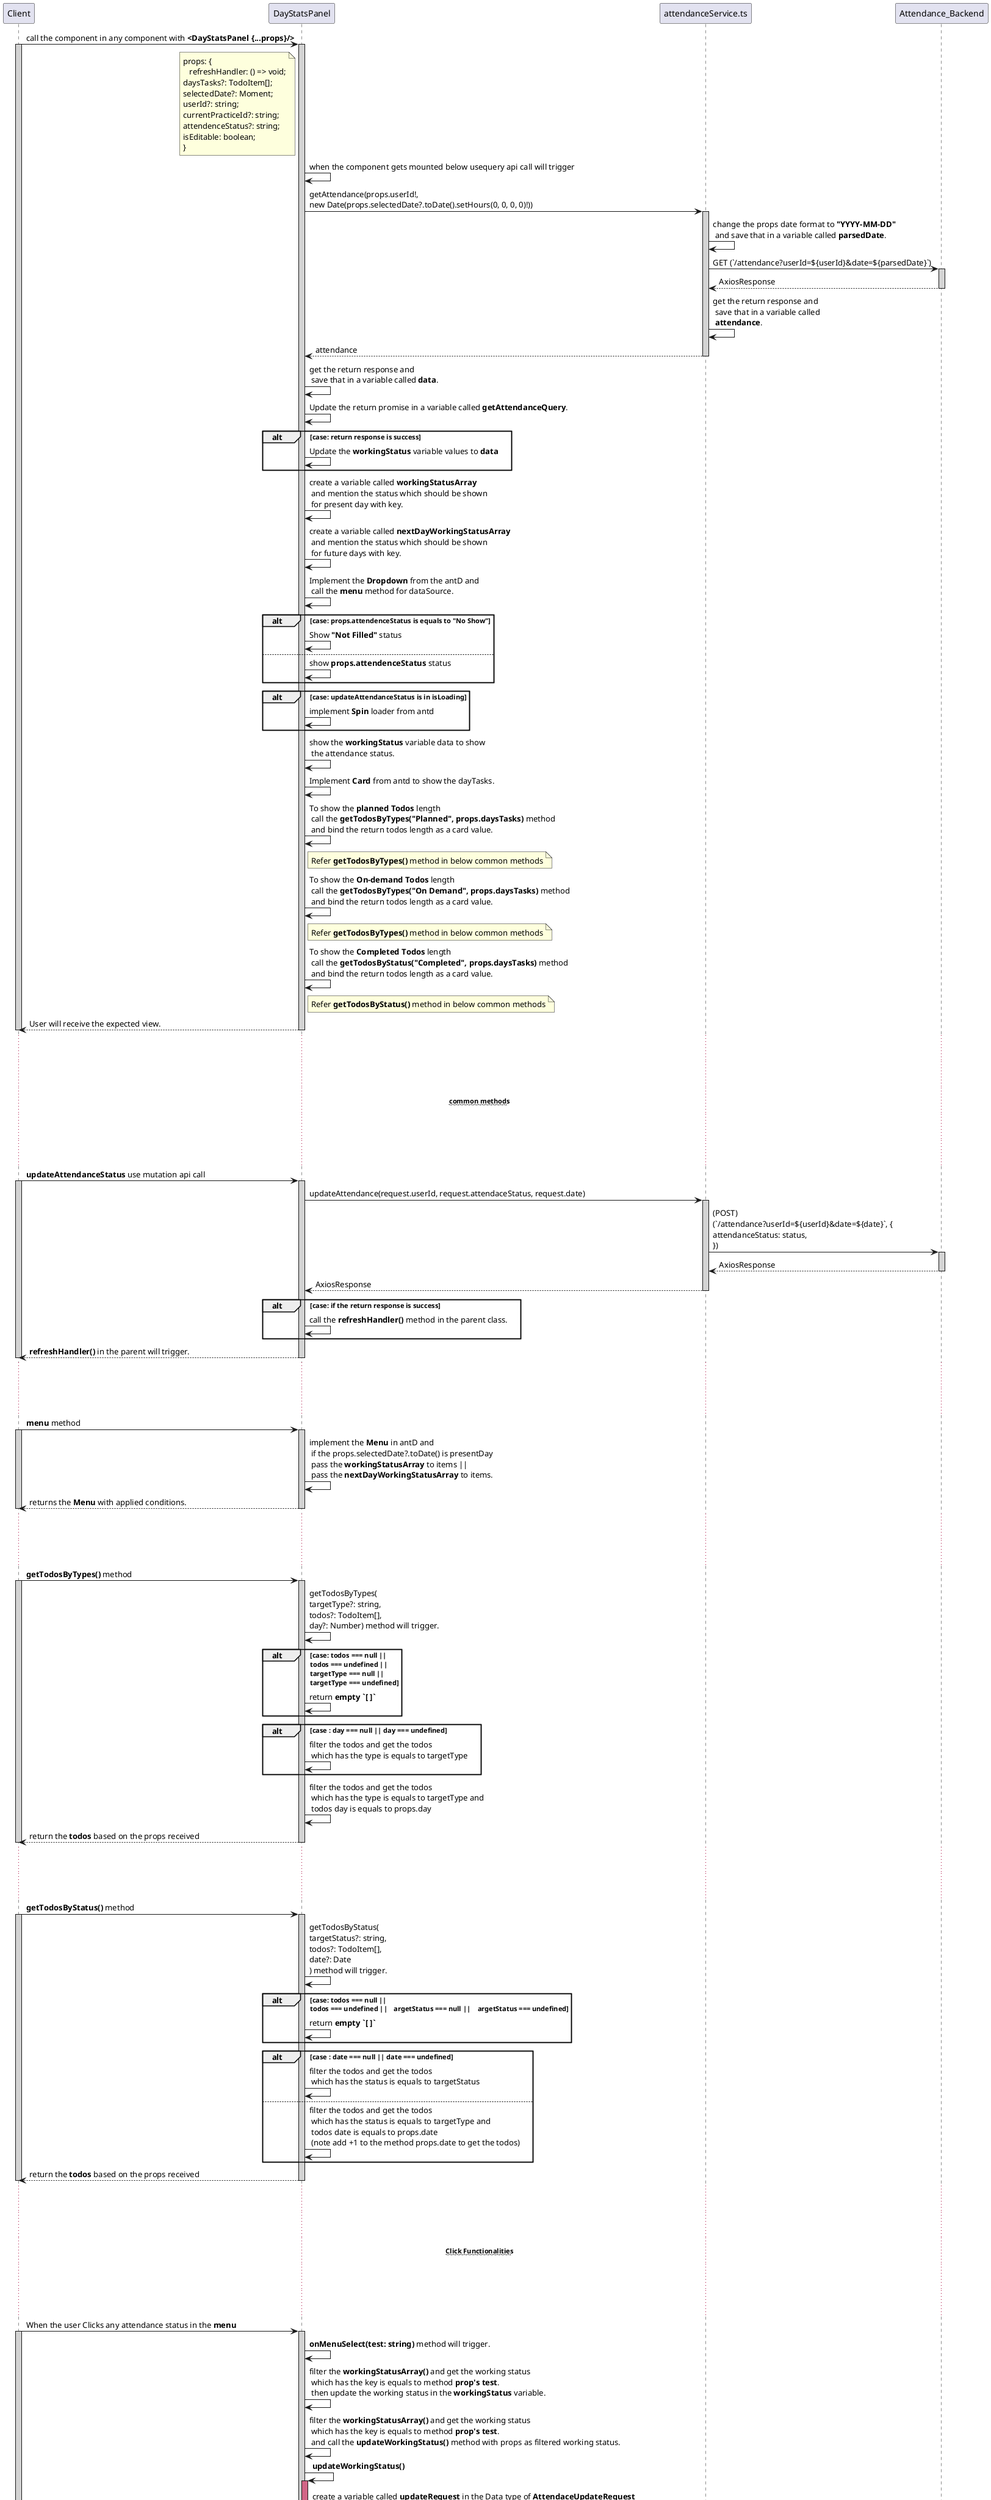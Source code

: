 @startuml Day stats panel
participant Client
participant DayStatsPanel
participant attendanceService.ts
participant Attendance_Backend

Client -> DayStatsPanel : call the component in any component with **<DayStatsPanel {...props}/>**
activate Client #D3D3D3
    activate DayStatsPanel #D3D3D3
        note left of DayStatsPanel : props: {\n   refreshHandler: () => void;\ndaysTasks?: TodoItem[];\nselectedDate?: Moment;\nuserId?: string;\ncurrentPracticeId?: string;\nattendenceStatus?: string;\nisEditable: boolean; \n}
        DayStatsPanel -> DayStatsPanel : when the component gets mounted below usequery api call will trigger
        DayStatsPanel -> attendanceService.ts : getAttendance(props.userId!,\nnew Date(props.selectedDate?.toDate().setHours(0, 0, 0, 0)!))
        activate attendanceService.ts #D3D3D3
            attendanceService.ts -> attendanceService.ts : change the props date format to **"YYYY-MM-DD"**\n and save that in a variable called **parsedDate**.
            attendanceService.ts -> Attendance_Backend : GET (`/attendance?userId=${userId}&date=${parsedDate}`)
            activate Attendance_Backend #D3D3D3
                attendanceService.ts <-- Attendance_Backend : AxiosResponse
            deactivate Attendance_Backend
            attendanceService.ts -> attendanceService.ts : get the return response and\n save that in a variable called\n **attendance**.
            DayStatsPanel <-- attendanceService.ts : attendance
        deactivate attendanceService.ts
        DayStatsPanel -> DayStatsPanel : get the return response and\n save that in a variable called **data**.
        DayStatsPanel -> DayStatsPanel : Update the return promise in a variable called **getAttendanceQuery**.
        alt case: return response is success
            DayStatsPanel -> DayStatsPanel : Update the **workingStatus** variable values to **data** 
        end
        DayStatsPanel -> DayStatsPanel : create a variable called **workingStatusArray**\n and mention the status which should be shown\n for present day with key.
        DayStatsPanel -> DayStatsPanel : create a variable called **nextDayWorkingStatusArray**\n and mention the status which should be shown\n for future days with key.
        DayStatsPanel -> DayStatsPanel : Implement the **Dropdown** from the antD and\n call the **menu** method for dataSource.
        alt case: props.attendenceStatus is equals to "No Show"
            DayStatsPanel -> DayStatsPanel : Show **"Not Filled"** status
        else
            DayStatsPanel -> DayStatsPanel : show **props.attendenceStatus** status
        end
        alt case: **updateAttendanceStatus** is in **isLoading**
            DayStatsPanel -> DayStatsPanel : implement **Spin** loader from antd
        end
        DayStatsPanel -> DayStatsPanel : show the **workingStatus** variable data to show\n the attendance status.
        DayStatsPanel -> DayStatsPanel : Implement **Card** from antd to show the dayTasks.
        DayStatsPanel -> DayStatsPanel : To show the **planned Todos** length\n call the **getTodosByTypes("Planned", props.daysTasks)** method\n and bind the return todos length as a card value.
        note right of DayStatsPanel : Refer **getTodosByTypes()** method in below common methods
        DayStatsPanel -> DayStatsPanel : To show the **On-demand Todos** length\n call the **getTodosByTypes("On Demand", props.daysTasks)** method\n and bind the return todos length as a card value.
        note right of DayStatsPanel : Refer **getTodosByTypes()** method in below common methods
        DayStatsPanel -> DayStatsPanel : To show the **Completed Todos** length\n call the **getTodosByStatus("Completed", props.daysTasks)** method\n and bind the return todos length as a card value.
        note right of DayStatsPanel : Refer **getTodosByStatus()** method in below common methods
        Client <-- DayStatsPanel : User will receive the expected view.
    deactivate DayStatsPanel
deactivate Client

... ...
... ...
...~~**common methods**~~ ...
... ...
... ...

Client -> DayStatsPanel : **updateAttendanceStatus** use mutation api call
activate Client #D3D3D3
    activate DayStatsPanel #D3D3D3
        DayStatsPanel -> attendanceService.ts : updateAttendance(request.userId, request.attendaceStatus, request.date)
        activate attendanceService.ts #D3D3D3
            attendanceService.ts -> Attendance_Backend : (POST)\n(`/attendance?userId=${userId}&date=${date}`, {\nattendanceStatus: status,\n})
            activate Attendance_Backend #D3D3D3
                attendanceService.ts  <-- Attendance_Backend : AxiosResponse
            deactivate Attendance_Backend 
            DayStatsPanel <-- attendanceService.ts : AxiosResponse
        deactivate attendanceService.ts
        alt case: if the return response is success
            DayStatsPanel -> DayStatsPanel : call the **refreshHandler()** method in the parent class.
        end
        Client <-- DayStatsPanel : **refreshHandler()** in the parent will trigger.
    deactivate DayStatsPanel
deactivate Client

... ...
... ...

Client -> DayStatsPanel : **menu** method
activate Client #D3D3D3
    activate DayStatsPanel #D3D3D3
        DayStatsPanel -> DayStatsPanel : implement the **Menu** in antD and\n if the props.selectedDate?.toDate() is presentDay\n pass the **workingStatusArray** to items ||\n pass the **nextDayWorkingStatusArray** to items.
        Client <-- DayStatsPanel : returns the **Menu** with applied conditions.  
    deactivate DayStatsPanel
deactivate Client

... ...
... ...

Client -> DayStatsPanel : **getTodosByTypes()** method
activate Client #D3D3D3
    activate DayStatsPanel #D3D3D3
        DayStatsPanel -> DayStatsPanel : getTodosByTypes(\ntargetType?: string,\ntodos?: TodoItem[],\nday?: Number) method will trigger.
        alt case: todos === null ||\ntodos === undefined ||\ntargetType === null ||\ntargetType === undefined
            DayStatsPanel -> DayStatsPanel : return **empty `[ ]`**
        end
        alt case : day === null || day === undefined
            DayStatsPanel -> DayStatsPanel : filter the todos and get the todos\n which has the type is equals to targetType
        end
        DayStatsPanel -> DayStatsPanel : filter the todos and get the todos\n which has the type is equals to targetType and\n todos day is equals to props.day
        Client <-- DayStatsPanel : return the **todos** based on the props received
    deactivate DayStatsPanel
deactivate Client

... ...
... ...

Client -> DayStatsPanel : **getTodosByStatus()** method
activate Client #D3D3D3
    activate DayStatsPanel #D3D3D3
        DayStatsPanel -> DayStatsPanel : getTodosByStatus(\ntargetStatus?: string,\ntodos?: TodoItem[],\ndate?: Date \n) method will trigger.
        alt case: todos === null ||\ntodos === undefined ||\targetStatus === null ||\targetStatus === undefined
            DayStatsPanel -> DayStatsPanel : return **empty `[ ]`**
        end
        alt case : date === null || date === undefined
            DayStatsPanel -> DayStatsPanel : filter the todos and get the todos\n which has the status is equals to targetStatus
        else 
            DayStatsPanel -> DayStatsPanel : filter the todos and get the todos\n which has the status is equals to targetType and\n todos date is equals to props.date\n (note add +1 to the method props.date to get the todos)
        end
        Client <-- DayStatsPanel : return the **todos** based on the props received
    deactivate DayStatsPanel
deactivate Client


... ...
... ...
...~~**Click Functionalities**~~ ...
... ...
... ...

Client -> DayStatsPanel : When the user Clicks any attendance status in the **menu**
activate Client #D3D3D3
    activate DayStatsPanel #D3D3D3
        DayStatsPanel -> DayStatsPanel : **onMenuSelect(test: string)** method will trigger.
        DayStatsPanel -> DayStatsPanel : filter the **workingStatusArray()** and get the working status\n which has the key is equals to method **prop's test**.\n then update the working status in the **workingStatus** variable.
        DayStatsPanel -> DayStatsPanel : filter the **workingStatusArray()** and get the working status\n which has the key is equals to method **prop's test**.\n and call the **updateWorkingStatus()** method with props as filtered working status.
        DayStatsPanel -> DayStatsPanel : **updateWorkingStatus()**
        activate DayStatsPanel #D16587
            DayStatsPanel -> DayStatsPanel : create a variable called **updateRequest** in the Data type of **AttendaceUpdateRequest**\n and assign the values of **userId** as **props.userId**, **attendaceStatus** as method prop's**workingStatus**\n and **date** as **props.selectedDate**
            DayStatsPanel -> DayStatsPanel : call the **updateAttendanceStatus()** useMutation with props as **updateRequest**. 
        deactivate DayStatsPanel
        Client <-- DayStatsPanel : selected working status will be updated.
    deactivate DayStatsPanel
deactivate Client

@enduml